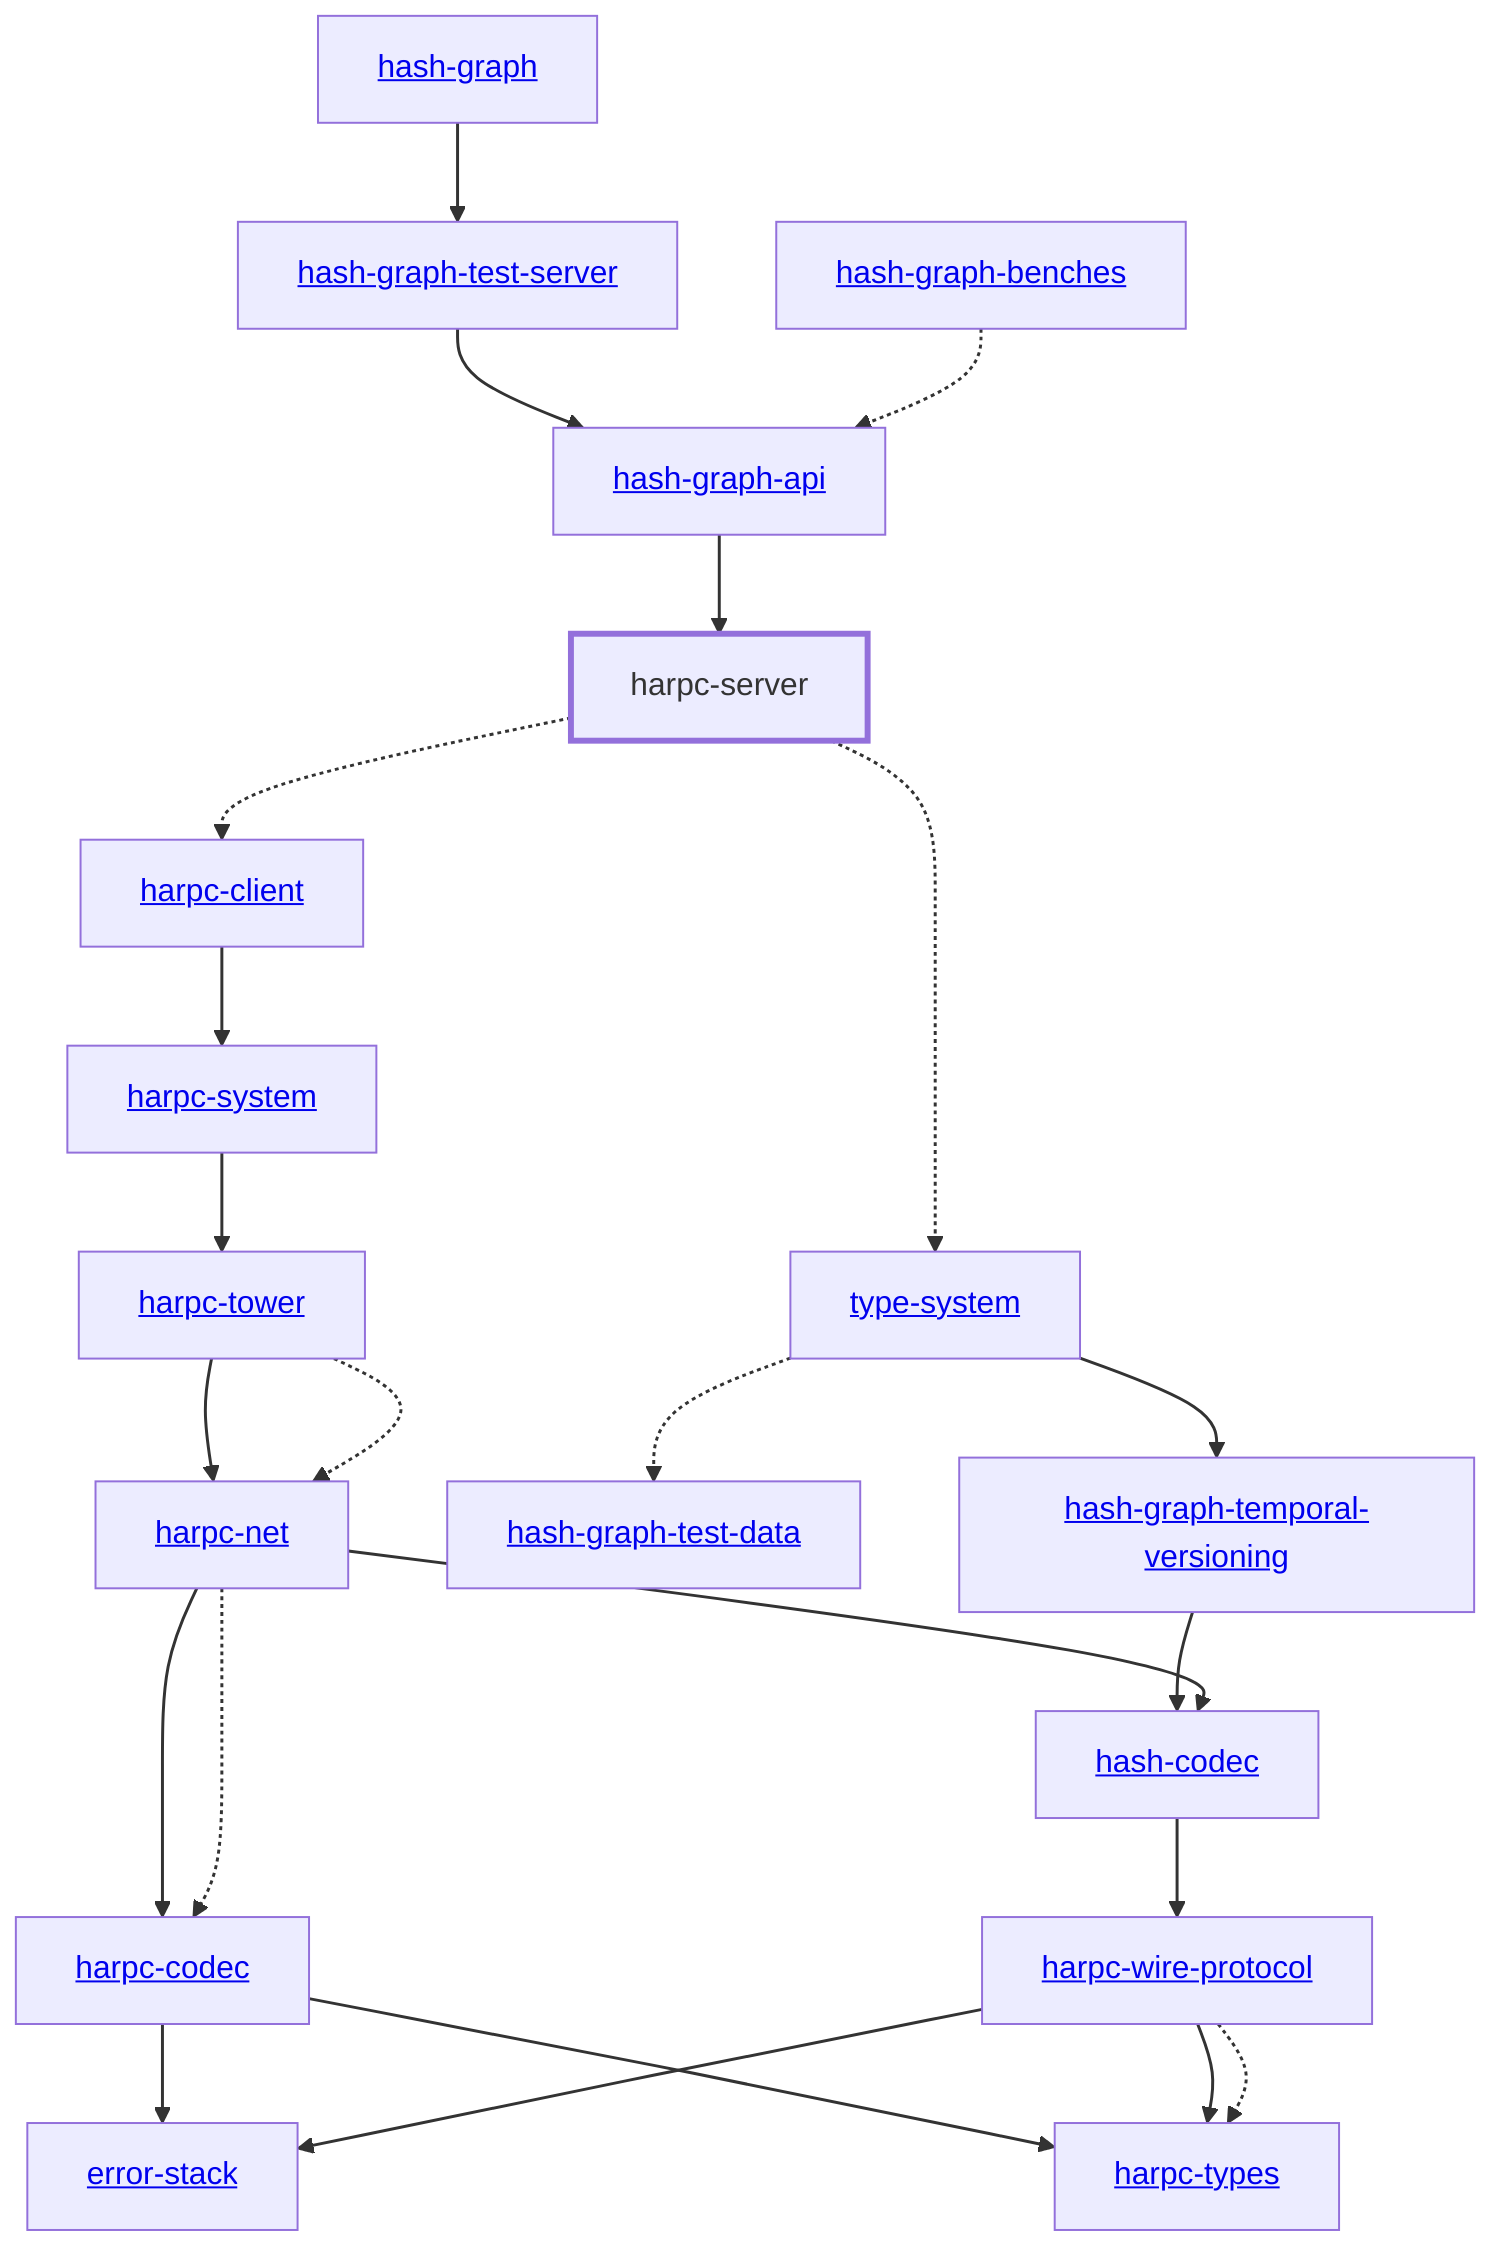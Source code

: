graph TD
    linkStyle default stroke-width:1.5px
    classDef default stroke-width:1px
    classDef root stroke-width:3px
    classDef dev stroke-width:1px
    classDef build stroke-width:1px
    %% Legend
    %% --> : Normal dependency
    %% -.-> : Dev dependency
    %% ---> : Build dependency
    0[<a href="../hash_codec/index.html">hash-codec</a>]
    1[<a href="../hash_graph/index.html">hash-graph</a>]
    2[<a href="../hash_graph_api/index.html">hash-graph-api</a>]
    3[<a href="../hash_graph_test_server/index.html">hash-graph-test-server</a>]
    4[<a href="../hash_graph_benches/index.html">hash-graph-benches</a>]
    5[<a href="../type_system/index.html">type-system</a>]
    6[<a href="../hash_graph_temporal_versioning/index.html">hash-graph-temporal-versioning</a>]
    7[<a href="../error_stack/index.html">error-stack</a>]
    8[<a href="../hash_graph_test_data/index.html">hash-graph-test-data</a>]
    9[<a href="../harpc_client/index.html">harpc-client</a>]
    10[<a href="../harpc_codec/index.html">harpc-codec</a>]
    11[<a href="../harpc_net/index.html">harpc-net</a>]
    12[harpc-server]
    class 12 root
    13[<a href="../harpc_system/index.html">harpc-system</a>]
    14[<a href="../harpc_tower/index.html">harpc-tower</a>]
    15[<a href="../harpc_types/index.html">harpc-types</a>]
    16[<a href="../harpc_wire_protocol/index.html">harpc-wire-protocol</a>]
    3 --> 2
    6 --> 0
    4 -.-> 2
    9 --> 13
    10 --> 7
    10 --> 15
    11 --> 10
    11 --> 0
    11 -.-> 10
    12 -.-> 9
    12 -.-> 5
    13 --> 14
    14 --> 11
    14 -.-> 11
    16 --> 7
    16 --> 15
    16 -.-> 15
    0 --> 16
    5 -.-> 8
    1 --> 3
    5 --> 6
    2 --> 12
